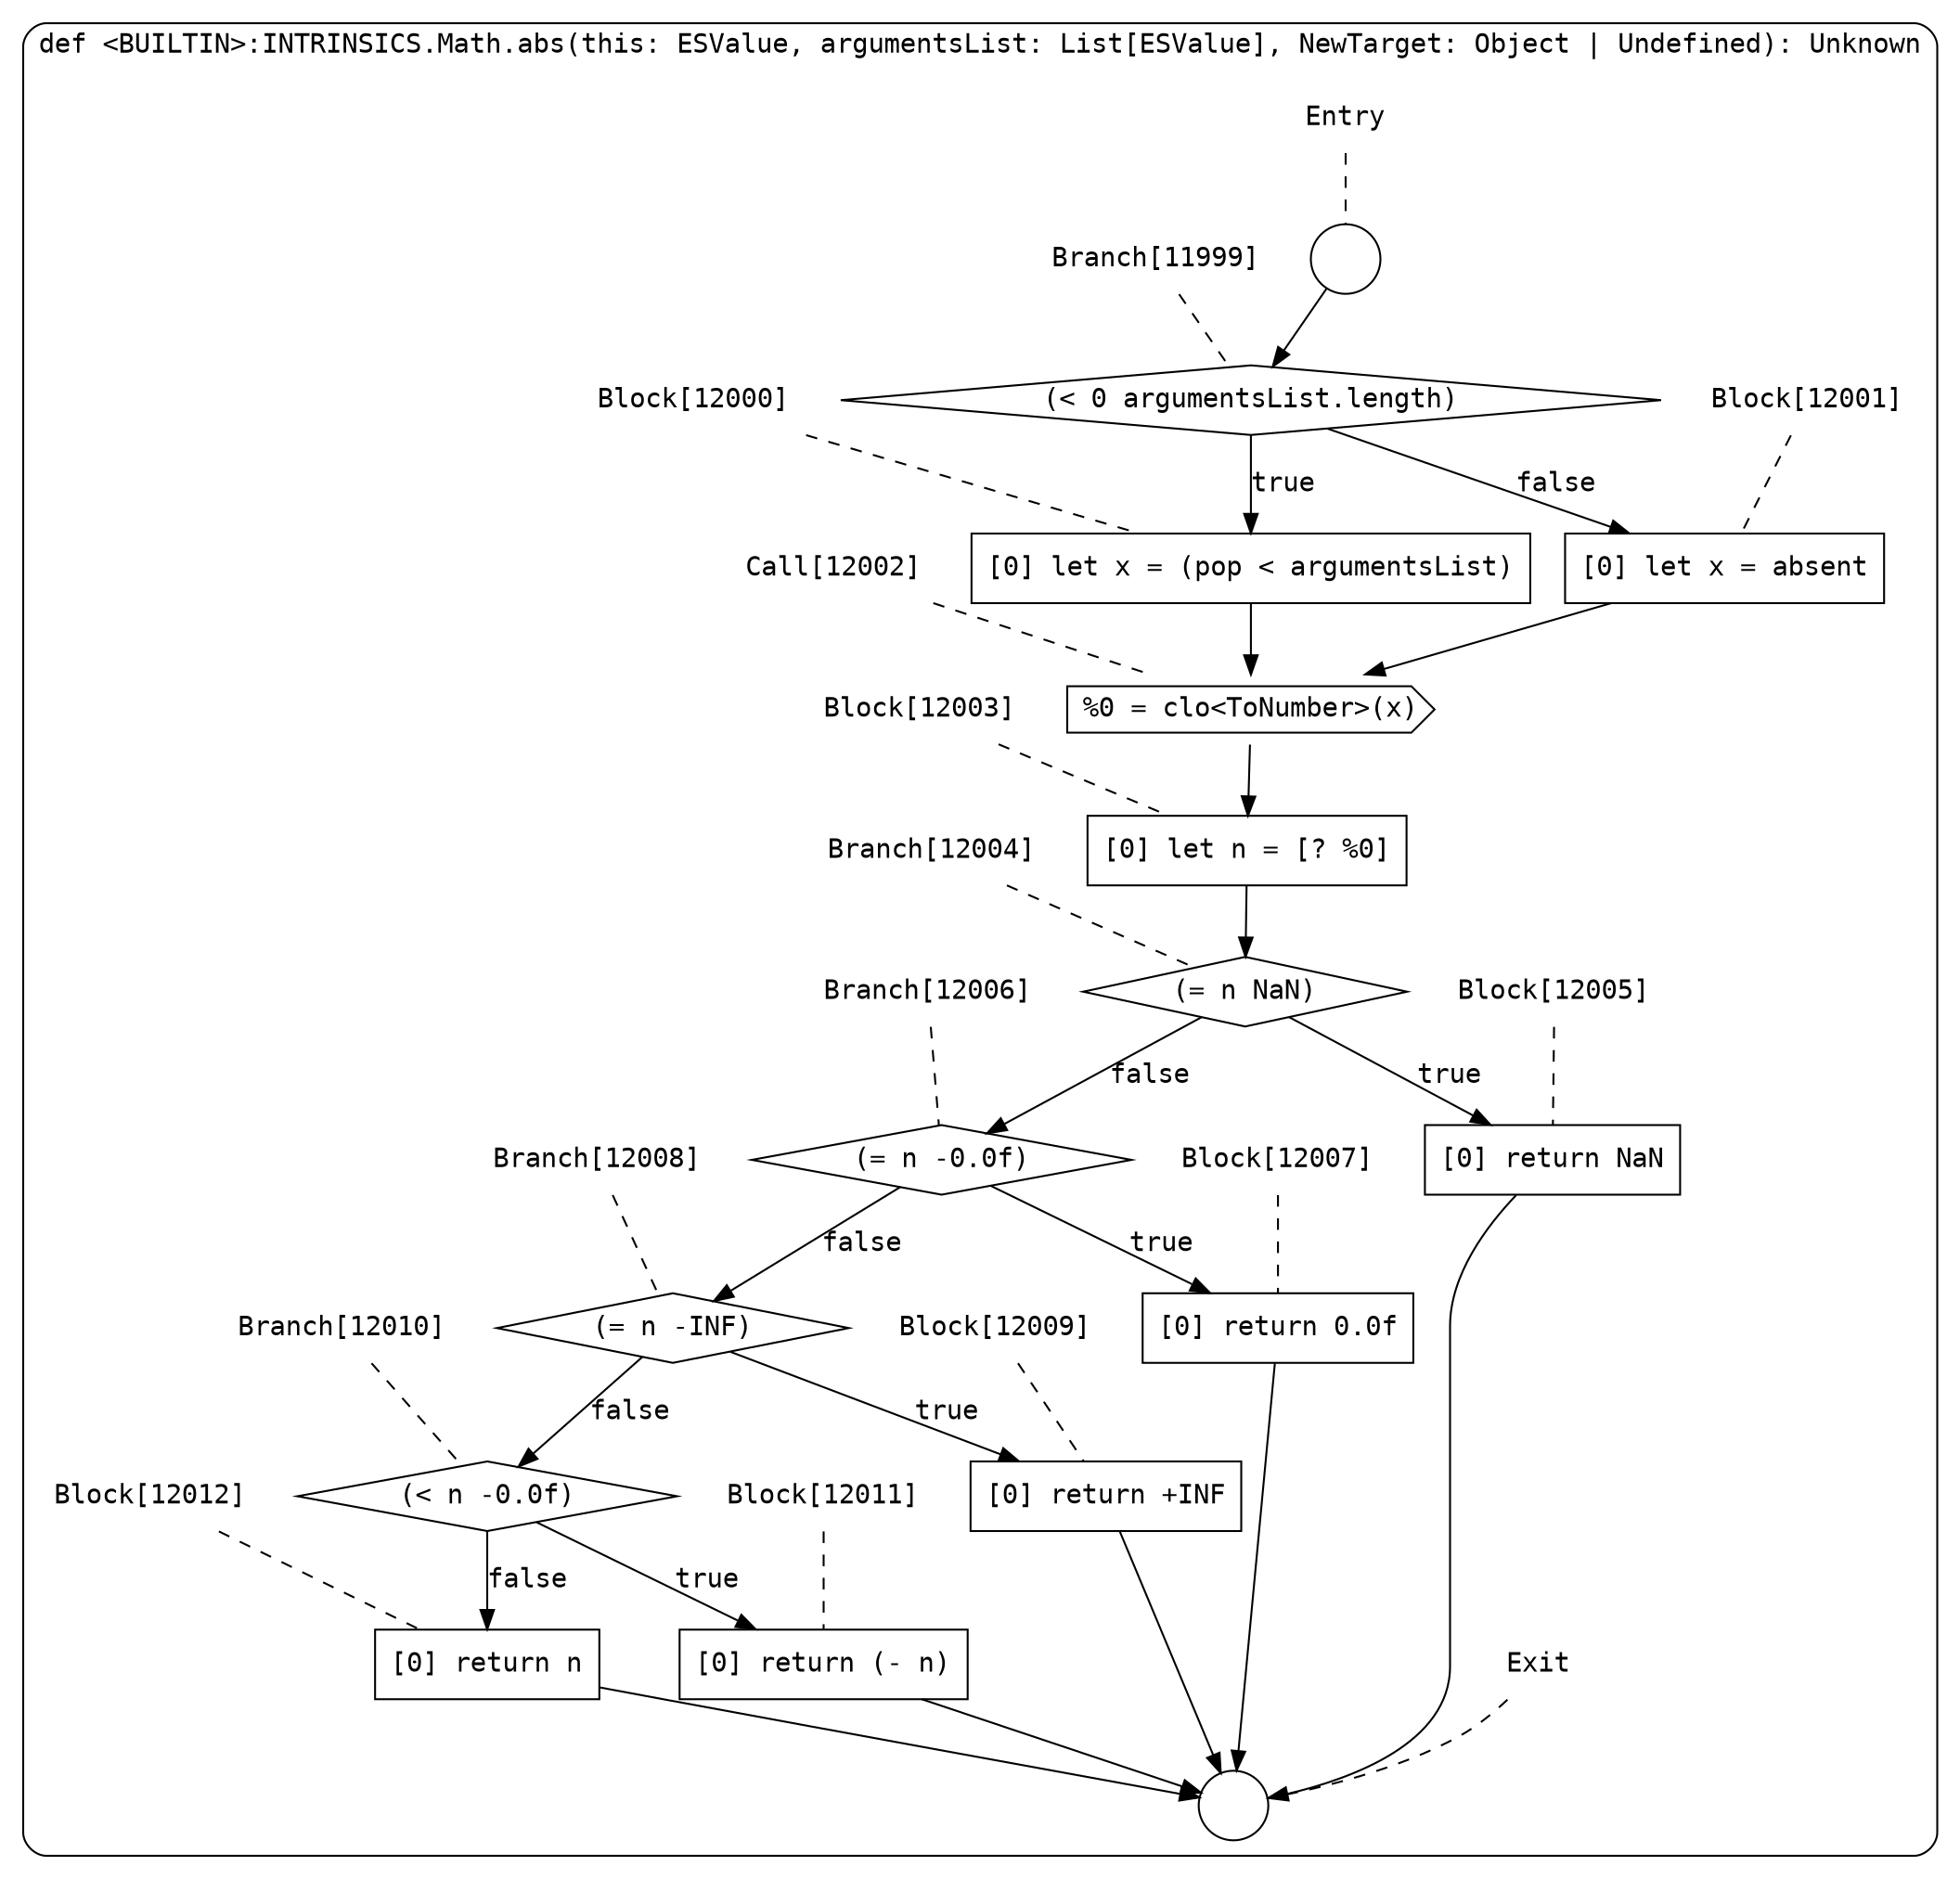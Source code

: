 digraph {
  graph [fontname = "Consolas"]
  node [fontname = "Consolas"]
  edge [fontname = "Consolas"]
  subgraph cluster2076 {
    label = "def <BUILTIN>:INTRINSICS.Math.abs(this: ESValue, argumentsList: List[ESValue], NewTarget: Object | Undefined): Unknown"
    style = rounded
    cluster2076_entry_name [shape=none, label=<<font color="black">Entry</font>>]
    cluster2076_entry_name -> cluster2076_entry [arrowhead=none, color="black", style=dashed]
    cluster2076_entry [shape=circle label=" " color="black" fillcolor="white" style=filled]
    cluster2076_entry -> node11999 [color="black"]
    cluster2076_exit_name [shape=none, label=<<font color="black">Exit</font>>]
    cluster2076_exit_name -> cluster2076_exit [arrowhead=none, color="black", style=dashed]
    cluster2076_exit [shape=circle label=" " color="black" fillcolor="white" style=filled]
    node11999_name [shape=none, label=<<font color="black">Branch[11999]</font>>]
    node11999_name -> node11999 [arrowhead=none, color="black", style=dashed]
    node11999 [shape=diamond, label=<<font color="black">(&lt; 0 argumentsList.length)</font>> color="black" fillcolor="white", style=filled]
    node11999 -> node12000 [label=<<font color="black">true</font>> color="black"]
    node11999 -> node12001 [label=<<font color="black">false</font>> color="black"]
    node12000_name [shape=none, label=<<font color="black">Block[12000]</font>>]
    node12000_name -> node12000 [arrowhead=none, color="black", style=dashed]
    node12000 [shape=box, label=<<font color="black">[0] let x = (pop &lt; argumentsList)<BR ALIGN="LEFT"/></font>> color="black" fillcolor="white", style=filled]
    node12000 -> node12002 [color="black"]
    node12001_name [shape=none, label=<<font color="black">Block[12001]</font>>]
    node12001_name -> node12001 [arrowhead=none, color="black", style=dashed]
    node12001 [shape=box, label=<<font color="black">[0] let x = absent<BR ALIGN="LEFT"/></font>> color="black" fillcolor="white", style=filled]
    node12001 -> node12002 [color="black"]
    node12002_name [shape=none, label=<<font color="black">Call[12002]</font>>]
    node12002_name -> node12002 [arrowhead=none, color="black", style=dashed]
    node12002 [shape=cds, label=<<font color="black">%0 = clo&lt;ToNumber&gt;(x)</font>> color="black" fillcolor="white", style=filled]
    node12002 -> node12003 [color="black"]
    node12003_name [shape=none, label=<<font color="black">Block[12003]</font>>]
    node12003_name -> node12003 [arrowhead=none, color="black", style=dashed]
    node12003 [shape=box, label=<<font color="black">[0] let n = [? %0]<BR ALIGN="LEFT"/></font>> color="black" fillcolor="white", style=filled]
    node12003 -> node12004 [color="black"]
    node12004_name [shape=none, label=<<font color="black">Branch[12004]</font>>]
    node12004_name -> node12004 [arrowhead=none, color="black", style=dashed]
    node12004 [shape=diamond, label=<<font color="black">(= n NaN)</font>> color="black" fillcolor="white", style=filled]
    node12004 -> node12005 [label=<<font color="black">true</font>> color="black"]
    node12004 -> node12006 [label=<<font color="black">false</font>> color="black"]
    node12005_name [shape=none, label=<<font color="black">Block[12005]</font>>]
    node12005_name -> node12005 [arrowhead=none, color="black", style=dashed]
    node12005 [shape=box, label=<<font color="black">[0] return NaN<BR ALIGN="LEFT"/></font>> color="black" fillcolor="white", style=filled]
    node12005 -> cluster2076_exit [color="black"]
    node12006_name [shape=none, label=<<font color="black">Branch[12006]</font>>]
    node12006_name -> node12006 [arrowhead=none, color="black", style=dashed]
    node12006 [shape=diamond, label=<<font color="black">(= n -0.0f)</font>> color="black" fillcolor="white", style=filled]
    node12006 -> node12007 [label=<<font color="black">true</font>> color="black"]
    node12006 -> node12008 [label=<<font color="black">false</font>> color="black"]
    node12007_name [shape=none, label=<<font color="black">Block[12007]</font>>]
    node12007_name -> node12007 [arrowhead=none, color="black", style=dashed]
    node12007 [shape=box, label=<<font color="black">[0] return 0.0f<BR ALIGN="LEFT"/></font>> color="black" fillcolor="white", style=filled]
    node12007 -> cluster2076_exit [color="black"]
    node12008_name [shape=none, label=<<font color="black">Branch[12008]</font>>]
    node12008_name -> node12008 [arrowhead=none, color="black", style=dashed]
    node12008 [shape=diamond, label=<<font color="black">(= n -INF)</font>> color="black" fillcolor="white", style=filled]
    node12008 -> node12009 [label=<<font color="black">true</font>> color="black"]
    node12008 -> node12010 [label=<<font color="black">false</font>> color="black"]
    node12009_name [shape=none, label=<<font color="black">Block[12009]</font>>]
    node12009_name -> node12009 [arrowhead=none, color="black", style=dashed]
    node12009 [shape=box, label=<<font color="black">[0] return +INF<BR ALIGN="LEFT"/></font>> color="black" fillcolor="white", style=filled]
    node12009 -> cluster2076_exit [color="black"]
    node12010_name [shape=none, label=<<font color="black">Branch[12010]</font>>]
    node12010_name -> node12010 [arrowhead=none, color="black", style=dashed]
    node12010 [shape=diamond, label=<<font color="black">(&lt; n -0.0f)</font>> color="black" fillcolor="white", style=filled]
    node12010 -> node12011 [label=<<font color="black">true</font>> color="black"]
    node12010 -> node12012 [label=<<font color="black">false</font>> color="black"]
    node12011_name [shape=none, label=<<font color="black">Block[12011]</font>>]
    node12011_name -> node12011 [arrowhead=none, color="black", style=dashed]
    node12011 [shape=box, label=<<font color="black">[0] return (- n)<BR ALIGN="LEFT"/></font>> color="black" fillcolor="white", style=filled]
    node12011 -> cluster2076_exit [color="black"]
    node12012_name [shape=none, label=<<font color="black">Block[12012]</font>>]
    node12012_name -> node12012 [arrowhead=none, color="black", style=dashed]
    node12012 [shape=box, label=<<font color="black">[0] return n<BR ALIGN="LEFT"/></font>> color="black" fillcolor="white", style=filled]
    node12012 -> cluster2076_exit [color="black"]
  }
}
